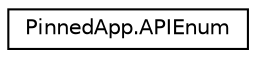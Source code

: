 digraph "Graphical Class Hierarchy"
{
  edge [fontname="Helvetica",fontsize="10",labelfontname="Helvetica",labelfontsize="10"];
  node [fontname="Helvetica",fontsize="10",shape=record];
  rankdir="LR";
  Node0 [label="PinnedApp.APIEnum",height=0.2,width=0.4,color="black", fillcolor="white", style="filled",URL="$class_pinned_app_1_1_a_p_i_enum.html"];
}
